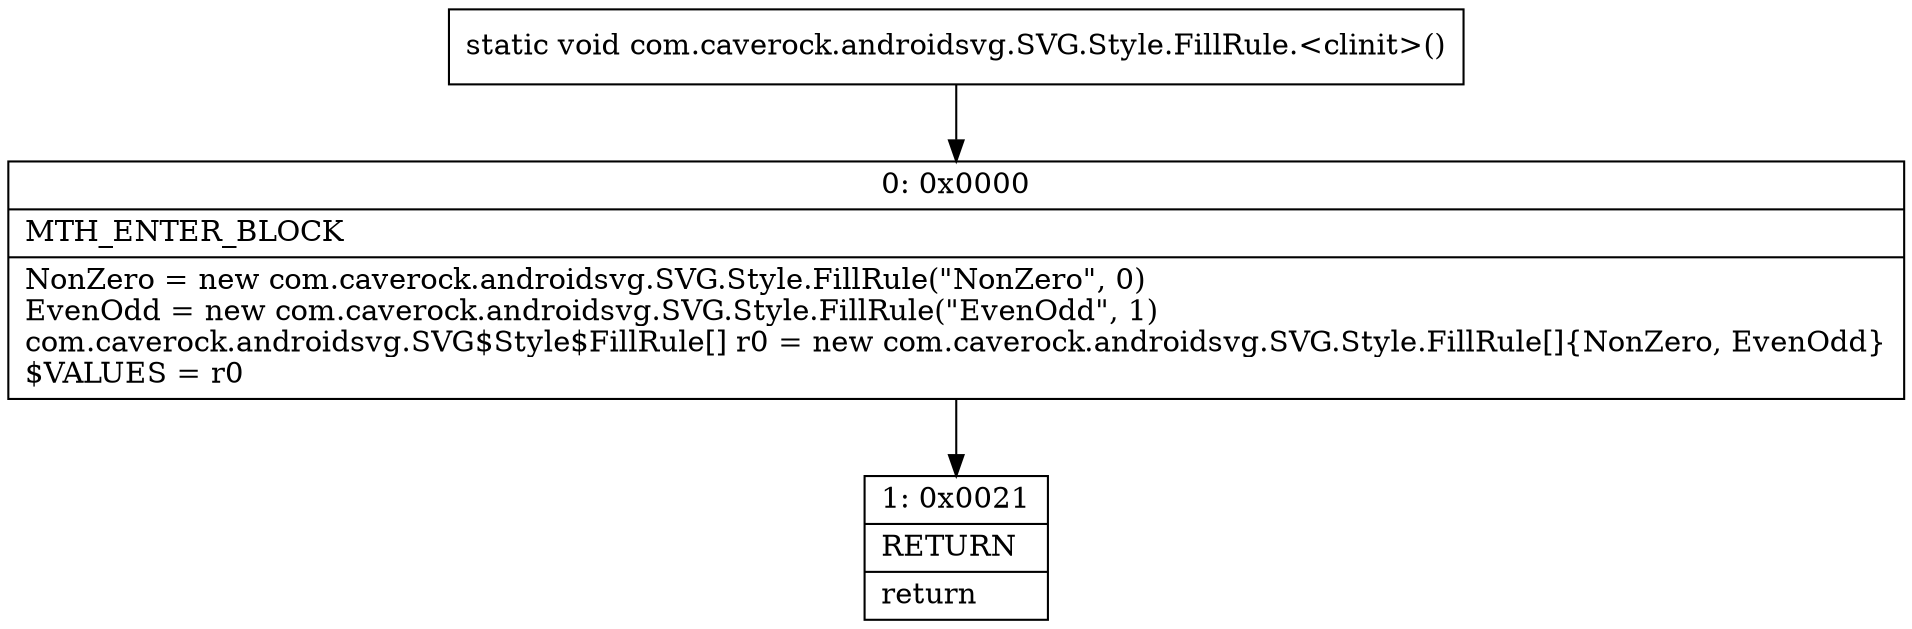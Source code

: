 digraph "CFG forcom.caverock.androidsvg.SVG.Style.FillRule.\<clinit\>()V" {
Node_0 [shape=record,label="{0\:\ 0x0000|MTH_ENTER_BLOCK\l|NonZero = new com.caverock.androidsvg.SVG.Style.FillRule(\"NonZero\", 0)\lEvenOdd = new com.caverock.androidsvg.SVG.Style.FillRule(\"EvenOdd\", 1)\lcom.caverock.androidsvg.SVG$Style$FillRule[] r0 = new com.caverock.androidsvg.SVG.Style.FillRule[]\{NonZero, EvenOdd\}\l$VALUES = r0\l}"];
Node_1 [shape=record,label="{1\:\ 0x0021|RETURN\l|return\l}"];
MethodNode[shape=record,label="{static void com.caverock.androidsvg.SVG.Style.FillRule.\<clinit\>() }"];
MethodNode -> Node_0;
Node_0 -> Node_1;
}

